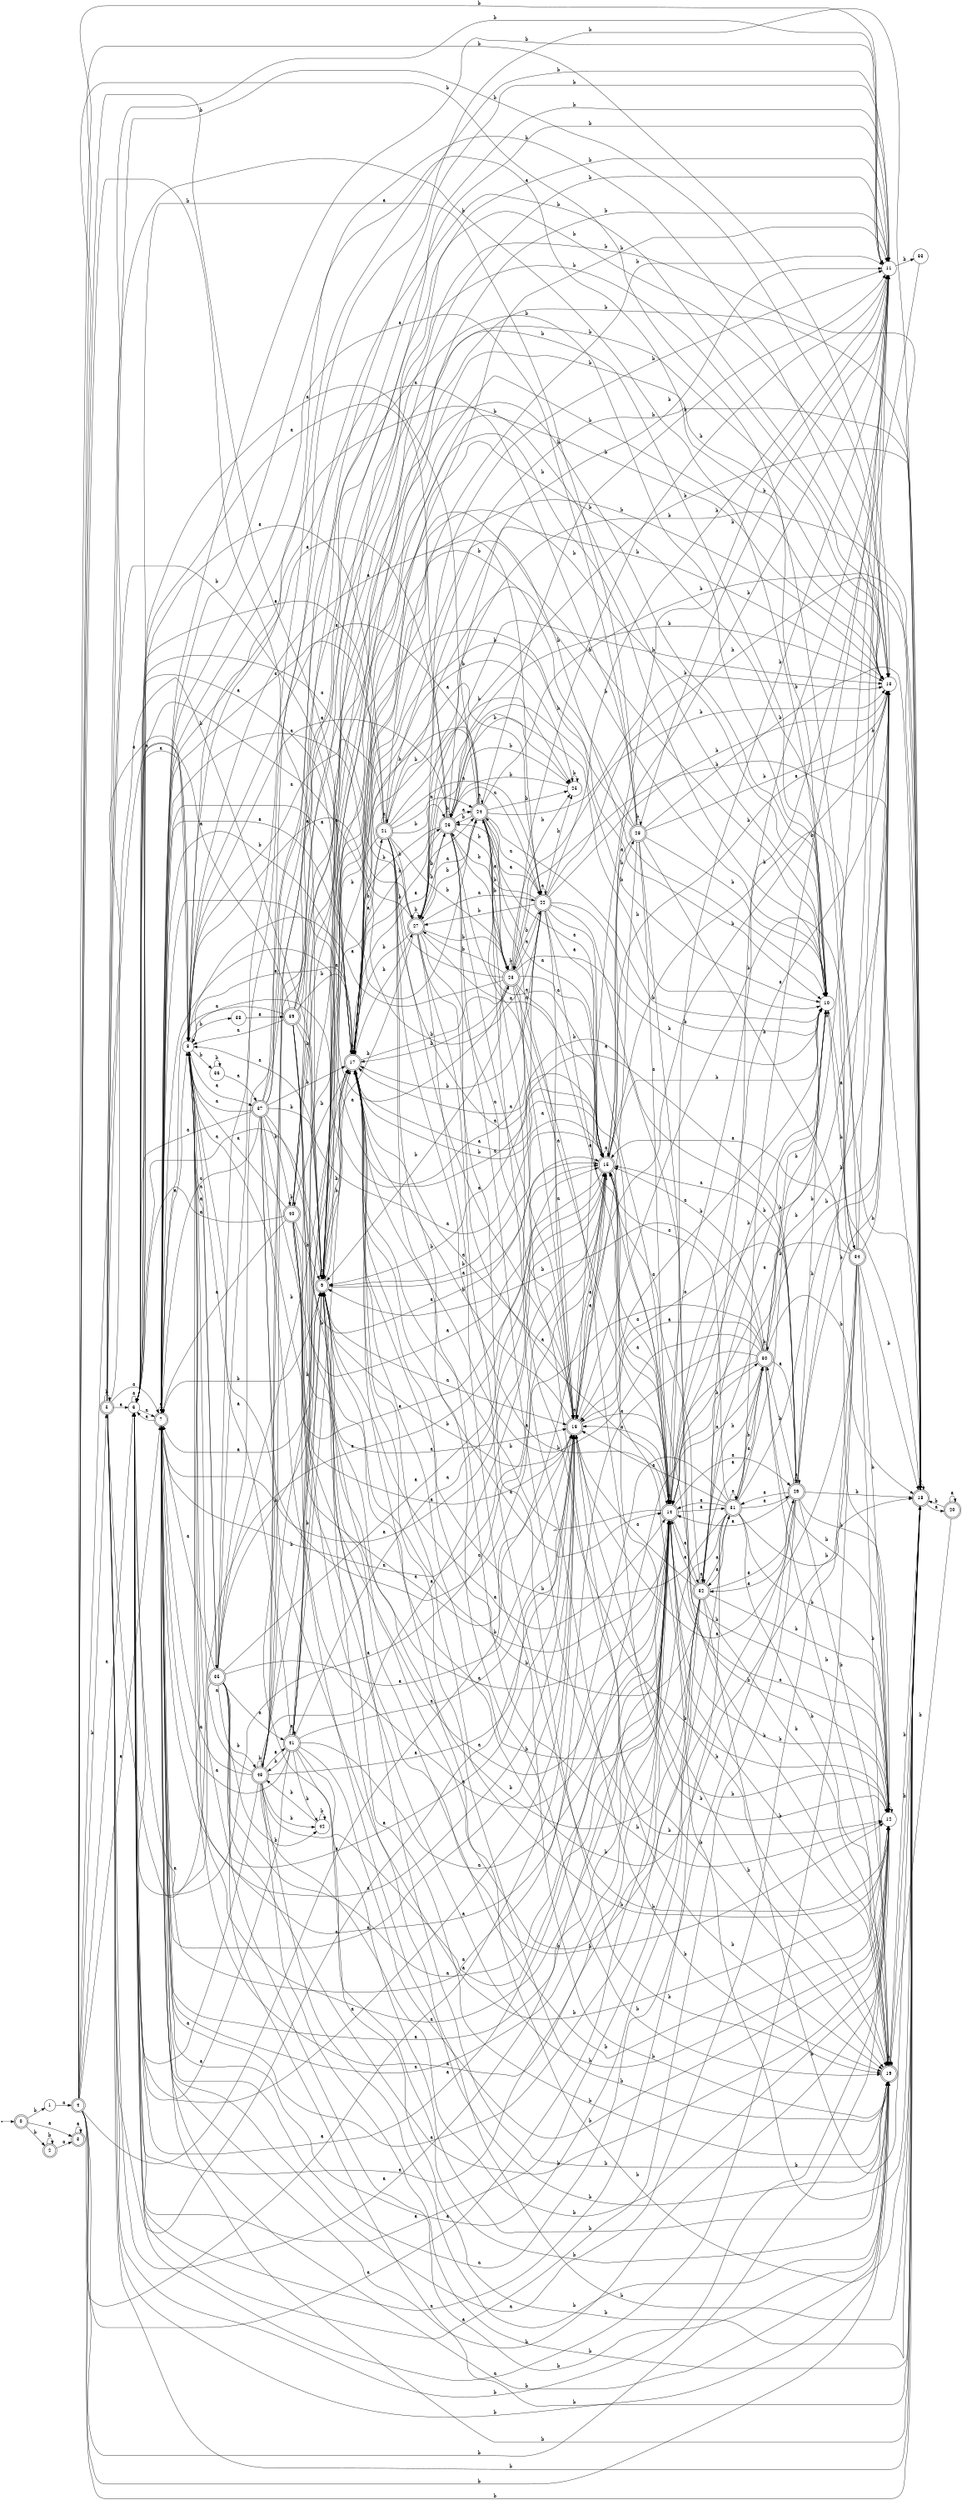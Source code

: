 digraph finite_state_machine {
rankdir=LR;
size="20,20";
node [shape = point]; "dummy0"
node [shape = doublecircle]; "0";"dummy0" -> "0";
node [shape = circle]; "1";
node [shape = doublecircle]; "2";node [shape = doublecircle]; "3";node [shape = doublecircle]; "4";node [shape = doublecircle]; "5";node [shape = circle]; "6";
node [shape = doublecircle]; "7";node [shape = circle]; "8";
node [shape = doublecircle]; "9";node [shape = circle]; "10";
node [shape = circle]; "11";
node [shape = circle]; "12";
node [shape = circle]; "13";
node [shape = doublecircle]; "14";node [shape = doublecircle]; "15";node [shape = doublecircle]; "16";node [shape = doublecircle]; "17";node [shape = doublecircle]; "18";node [shape = doublecircle]; "19";node [shape = doublecircle]; "20";node [shape = doublecircle]; "21";node [shape = doublecircle]; "22";node [shape = doublecircle]; "23";node [shape = doublecircle]; "24";node [shape = circle]; "25";
node [shape = doublecircle]; "26";node [shape = doublecircle]; "27";node [shape = doublecircle]; "28";node [shape = doublecircle]; "29";node [shape = doublecircle]; "30";node [shape = doublecircle]; "31";node [shape = doublecircle]; "32";node [shape = circle]; "33";
node [shape = doublecircle]; "34";node [shape = doublecircle]; "35";node [shape = circle]; "36";
node [shape = doublecircle]; "37";node [shape = circle]; "38";
node [shape = doublecircle]; "39";node [shape = doublecircle]; "40";node [shape = doublecircle]; "41";node [shape = circle]; "42";
node [shape = doublecircle]; "43";"0" -> "1" [label = "b"];
 "0" -> "2" [label = "b"];
 "0" -> "3" [label = "a"];
 "3" -> "3" [label = "a"];
 "2" -> "2" [label = "b"];
 "2" -> "3" [label = "a"];
 "1" -> "4" [label = "a"];
 "4" -> "5" [label = "b"];
 "4" -> "9" [label = "b"];
 "4" -> "10" [label = "b"];
 "4" -> "11" [label = "b"];
 "4" -> "12" [label = "b"];
 "4" -> "13" [label = "b"];
 "4" -> "17" [label = "b"];
 "4" -> "18" [label = "b"];
 "4" -> "19" [label = "b"];
 "4" -> "16" [label = "a"];
 "4" -> "6" [label = "a"];
 "4" -> "7" [label = "a"];
 "4" -> "8" [label = "a"];
 "4" -> "14" [label = "a"];
 "4" -> "15" [label = "a"];
 "19" -> "18" [label = "b"];
 "19" -> "19" [label = "b"];
 "18" -> "18" [label = "b"];
 "18" -> "19" [label = "b"];
 "18" -> "20" [label = "a"];
 "20" -> "20" [label = "a"];
 "20" -> "18" [label = "b"];
 "20" -> "19" [label = "b"];
 "17" -> "9" [label = "b"];
 "17" -> "10" [label = "b"];
 "17" -> "11" [label = "b"];
 "17" -> "12" [label = "b"];
 "17" -> "13" [label = "b"];
 "17" -> "17" [label = "b"];
 "17" -> "18" [label = "b"];
 "17" -> "19" [label = "b"];
 "17" -> "23" [label = "b"];
 "17" -> "25" [label = "b"];
 "17" -> "26" [label = "b"];
 "17" -> "27" [label = "b"];
 "17" -> "6" [label = "a"];
 "17" -> "7" [label = "a"];
 "17" -> "8" [label = "a"];
 "17" -> "14" [label = "a"];
 "17" -> "15" [label = "a"];
 "17" -> "16" [label = "a"];
 "17" -> "21" [label = "a"];
 "17" -> "22" [label = "a"];
 "17" -> "24" [label = "a"];
 "27" -> "9" [label = "b"];
 "27" -> "10" [label = "b"];
 "27" -> "11" [label = "b"];
 "27" -> "12" [label = "b"];
 "27" -> "13" [label = "b"];
 "27" -> "17" [label = "b"];
 "27" -> "18" [label = "b"];
 "27" -> "19" [label = "b"];
 "27" -> "23" [label = "b"];
 "27" -> "25" [label = "b"];
 "27" -> "26" [label = "b"];
 "27" -> "27" [label = "b"];
 "27" -> "6" [label = "a"];
 "27" -> "7" [label = "a"];
 "27" -> "8" [label = "a"];
 "27" -> "14" [label = "a"];
 "27" -> "15" [label = "a"];
 "27" -> "16" [label = "a"];
 "27" -> "22" [label = "a"];
 "27" -> "24" [label = "a"];
 "26" -> "9" [label = "b"];
 "26" -> "10" [label = "b"];
 "26" -> "11" [label = "b"];
 "26" -> "12" [label = "b"];
 "26" -> "13" [label = "b"];
 "26" -> "17" [label = "b"];
 "26" -> "18" [label = "b"];
 "26" -> "19" [label = "b"];
 "26" -> "23" [label = "b"];
 "26" -> "25" [label = "b"];
 "26" -> "26" [label = "b"];
 "26" -> "27" [label = "b"];
 "26" -> "6" [label = "a"];
 "26" -> "7" [label = "a"];
 "26" -> "8" [label = "a"];
 "26" -> "14" [label = "a"];
 "26" -> "15" [label = "a"];
 "26" -> "16" [label = "a"];
 "26" -> "22" [label = "a"];
 "26" -> "24" [label = "a"];
 "25" -> "25" [label = "b"];
 "25" -> "26" [label = "b"];
 "24" -> "6" [label = "a"];
 "24" -> "7" [label = "a"];
 "24" -> "8" [label = "a"];
 "24" -> "14" [label = "a"];
 "24" -> "15" [label = "a"];
 "24" -> "16" [label = "a"];
 "24" -> "22" [label = "a"];
 "24" -> "24" [label = "a"];
 "24" -> "9" [label = "b"];
 "24" -> "10" [label = "b"];
 "24" -> "11" [label = "b"];
 "24" -> "12" [label = "b"];
 "24" -> "13" [label = "b"];
 "24" -> "17" [label = "b"];
 "24" -> "18" [label = "b"];
 "24" -> "19" [label = "b"];
 "24" -> "23" [label = "b"];
 "24" -> "25" [label = "b"];
 "24" -> "26" [label = "b"];
 "24" -> "27" [label = "b"];
 "23" -> "9" [label = "b"];
 "23" -> "10" [label = "b"];
 "23" -> "11" [label = "b"];
 "23" -> "12" [label = "b"];
 "23" -> "13" [label = "b"];
 "23" -> "17" [label = "b"];
 "23" -> "18" [label = "b"];
 "23" -> "19" [label = "b"];
 "23" -> "23" [label = "b"];
 "23" -> "25" [label = "b"];
 "23" -> "26" [label = "b"];
 "23" -> "27" [label = "b"];
 "23" -> "6" [label = "a"];
 "23" -> "7" [label = "a"];
 "23" -> "8" [label = "a"];
 "23" -> "14" [label = "a"];
 "23" -> "15" [label = "a"];
 "23" -> "16" [label = "a"];
 "23" -> "22" [label = "a"];
 "23" -> "24" [label = "a"];
 "22" -> "6" [label = "a"];
 "22" -> "7" [label = "a"];
 "22" -> "8" [label = "a"];
 "22" -> "14" [label = "a"];
 "22" -> "15" [label = "a"];
 "22" -> "16" [label = "a"];
 "22" -> "22" [label = "a"];
 "22" -> "24" [label = "a"];
 "22" -> "9" [label = "b"];
 "22" -> "10" [label = "b"];
 "22" -> "11" [label = "b"];
 "22" -> "12" [label = "b"];
 "22" -> "13" [label = "b"];
 "22" -> "17" [label = "b"];
 "22" -> "18" [label = "b"];
 "22" -> "19" [label = "b"];
 "22" -> "23" [label = "b"];
 "22" -> "25" [label = "b"];
 "22" -> "26" [label = "b"];
 "22" -> "27" [label = "b"];
 "21" -> "6" [label = "a"];
 "21" -> "7" [label = "a"];
 "21" -> "8" [label = "a"];
 "21" -> "14" [label = "a"];
 "21" -> "15" [label = "a"];
 "21" -> "16" [label = "a"];
 "21" -> "21" [label = "a"];
 "21" -> "22" [label = "a"];
 "21" -> "24" [label = "a"];
 "21" -> "9" [label = "b"];
 "21" -> "10" [label = "b"];
 "21" -> "11" [label = "b"];
 "21" -> "12" [label = "b"];
 "21" -> "13" [label = "b"];
 "21" -> "17" [label = "b"];
 "21" -> "18" [label = "b"];
 "21" -> "19" [label = "b"];
 "21" -> "23" [label = "b"];
 "21" -> "25" [label = "b"];
 "21" -> "26" [label = "b"];
 "21" -> "27" [label = "b"];
 "16" -> "16" [label = "a"];
 "16" -> "6" [label = "a"];
 "16" -> "7" [label = "a"];
 "16" -> "8" [label = "a"];
 "16" -> "14" [label = "a"];
 "16" -> "15" [label = "a"];
 "16" -> "9" [label = "b"];
 "16" -> "10" [label = "b"];
 "16" -> "11" [label = "b"];
 "16" -> "12" [label = "b"];
 "16" -> "13" [label = "b"];
 "16" -> "17" [label = "b"];
 "16" -> "18" [label = "b"];
 "16" -> "19" [label = "b"];
 "15" -> "16" [label = "a"];
 "15" -> "6" [label = "a"];
 "15" -> "7" [label = "a"];
 "15" -> "8" [label = "a"];
 "15" -> "14" [label = "a"];
 "15" -> "15" [label = "a"];
 "15" -> "9" [label = "b"];
 "15" -> "10" [label = "b"];
 "15" -> "11" [label = "b"];
 "15" -> "12" [label = "b"];
 "15" -> "13" [label = "b"];
 "15" -> "17" [label = "b"];
 "15" -> "18" [label = "b"];
 "15" -> "19" [label = "b"];
 "15" -> "28" [label = "b"];
 "28" -> "9" [label = "b"];
 "28" -> "10" [label = "b"];
 "28" -> "11" [label = "b"];
 "28" -> "12" [label = "b"];
 "28" -> "13" [label = "b"];
 "28" -> "17" [label = "b"];
 "28" -> "18" [label = "b"];
 "28" -> "19" [label = "b"];
 "28" -> "28" [label = "b"];
 "28" -> "16" [label = "a"];
 "28" -> "6" [label = "a"];
 "28" -> "7" [label = "a"];
 "28" -> "8" [label = "a"];
 "28" -> "14" [label = "a"];
 "28" -> "15" [label = "a"];
 "14" -> "32" [label = "a"];
 "14" -> "6" [label = "a"];
 "14" -> "7" [label = "a"];
 "14" -> "8" [label = "a"];
 "14" -> "14" [label = "a"];
 "14" -> "15" [label = "a"];
 "14" -> "16" [label = "a"];
 "14" -> "29" [label = "a"];
 "14" -> "31" [label = "a"];
 "14" -> "9" [label = "b"];
 "14" -> "10" [label = "b"];
 "14" -> "11" [label = "b"];
 "14" -> "12" [label = "b"];
 "14" -> "13" [label = "b"];
 "14" -> "17" [label = "b"];
 "14" -> "18" [label = "b"];
 "14" -> "19" [label = "b"];
 "14" -> "30" [label = "b"];
 "32" -> "32" [label = "a"];
 "32" -> "6" [label = "a"];
 "32" -> "7" [label = "a"];
 "32" -> "8" [label = "a"];
 "32" -> "14" [label = "a"];
 "32" -> "15" [label = "a"];
 "32" -> "16" [label = "a"];
 "32" -> "29" [label = "a"];
 "32" -> "31" [label = "a"];
 "32" -> "9" [label = "b"];
 "32" -> "10" [label = "b"];
 "32" -> "11" [label = "b"];
 "32" -> "12" [label = "b"];
 "32" -> "13" [label = "b"];
 "32" -> "17" [label = "b"];
 "32" -> "18" [label = "b"];
 "32" -> "19" [label = "b"];
 "32" -> "30" [label = "b"];
 "31" -> "32" [label = "a"];
 "31" -> "6" [label = "a"];
 "31" -> "7" [label = "a"];
 "31" -> "8" [label = "a"];
 "31" -> "14" [label = "a"];
 "31" -> "15" [label = "a"];
 "31" -> "16" [label = "a"];
 "31" -> "29" [label = "a"];
 "31" -> "31" [label = "a"];
 "31" -> "9" [label = "b"];
 "31" -> "10" [label = "b"];
 "31" -> "11" [label = "b"];
 "31" -> "12" [label = "b"];
 "31" -> "13" [label = "b"];
 "31" -> "17" [label = "b"];
 "31" -> "18" [label = "b"];
 "31" -> "19" [label = "b"];
 "31" -> "30" [label = "b"];
 "30" -> "9" [label = "b"];
 "30" -> "10" [label = "b"];
 "30" -> "11" [label = "b"];
 "30" -> "12" [label = "b"];
 "30" -> "13" [label = "b"];
 "30" -> "17" [label = "b"];
 "30" -> "18" [label = "b"];
 "30" -> "19" [label = "b"];
 "30" -> "30" [label = "b"];
 "30" -> "32" [label = "a"];
 "30" -> "6" [label = "a"];
 "30" -> "7" [label = "a"];
 "30" -> "8" [label = "a"];
 "30" -> "14" [label = "a"];
 "30" -> "15" [label = "a"];
 "30" -> "16" [label = "a"];
 "30" -> "29" [label = "a"];
 "30" -> "31" [label = "a"];
 "29" -> "32" [label = "a"];
 "29" -> "6" [label = "a"];
 "29" -> "7" [label = "a"];
 "29" -> "8" [label = "a"];
 "29" -> "14" [label = "a"];
 "29" -> "15" [label = "a"];
 "29" -> "16" [label = "a"];
 "29" -> "29" [label = "a"];
 "29" -> "31" [label = "a"];
 "29" -> "9" [label = "b"];
 "29" -> "10" [label = "b"];
 "29" -> "11" [label = "b"];
 "29" -> "12" [label = "b"];
 "29" -> "13" [label = "b"];
 "29" -> "17" [label = "b"];
 "29" -> "18" [label = "b"];
 "29" -> "19" [label = "b"];
 "29" -> "30" [label = "b"];
 "13" -> "14" [label = "a"];
 "12" -> "12" [label = "b"];
 "12" -> "14" [label = "a"];
 "11" -> "33" [label = "b"];
 "33" -> "14" [label = "a"];
 "10" -> "34" [label = "a"];
 "34" -> "9" [label = "b"];
 "34" -> "10" [label = "b"];
 "34" -> "11" [label = "b"];
 "34" -> "12" [label = "b"];
 "34" -> "13" [label = "b"];
 "34" -> "17" [label = "b"];
 "34" -> "18" [label = "b"];
 "34" -> "19" [label = "b"];
 "34" -> "16" [label = "a"];
 "34" -> "6" [label = "a"];
 "34" -> "7" [label = "a"];
 "34" -> "8" [label = "a"];
 "34" -> "14" [label = "a"];
 "34" -> "15" [label = "a"];
 "9" -> "9" [label = "b"];
 "9" -> "10" [label = "b"];
 "9" -> "11" [label = "b"];
 "9" -> "12" [label = "b"];
 "9" -> "13" [label = "b"];
 "9" -> "17" [label = "b"];
 "9" -> "18" [label = "b"];
 "9" -> "19" [label = "b"];
 "9" -> "16" [label = "a"];
 "9" -> "6" [label = "a"];
 "9" -> "7" [label = "a"];
 "9" -> "8" [label = "a"];
 "9" -> "14" [label = "a"];
 "9" -> "15" [label = "a"];
 "8" -> "35" [label = "a"];
 "8" -> "37" [label = "a"];
 "8" -> "36" [label = "b"];
 "8" -> "38" [label = "b"];
 "38" -> "39" [label = "a"];
 "39" -> "16" [label = "a"];
 "39" -> "6" [label = "a"];
 "39" -> "7" [label = "a"];
 "39" -> "8" [label = "a"];
 "39" -> "14" [label = "a"];
 "39" -> "15" [label = "a"];
 "39" -> "9" [label = "b"];
 "39" -> "10" [label = "b"];
 "39" -> "11" [label = "b"];
 "39" -> "12" [label = "b"];
 "39" -> "13" [label = "b"];
 "39" -> "17" [label = "b"];
 "39" -> "18" [label = "b"];
 "39" -> "19" [label = "b"];
 "37" -> "40" [label = "b"];
 "37" -> "9" [label = "b"];
 "37" -> "10" [label = "b"];
 "37" -> "11" [label = "b"];
 "37" -> "12" [label = "b"];
 "37" -> "13" [label = "b"];
 "37" -> "17" [label = "b"];
 "37" -> "18" [label = "b"];
 "37" -> "19" [label = "b"];
 "37" -> "16" [label = "a"];
 "37" -> "6" [label = "a"];
 "37" -> "7" [label = "a"];
 "37" -> "8" [label = "a"];
 "37" -> "14" [label = "a"];
 "37" -> "15" [label = "a"];
 "40" -> "40" [label = "b"];
 "40" -> "9" [label = "b"];
 "40" -> "10" [label = "b"];
 "40" -> "11" [label = "b"];
 "40" -> "12" [label = "b"];
 "40" -> "13" [label = "b"];
 "40" -> "17" [label = "b"];
 "40" -> "18" [label = "b"];
 "40" -> "19" [label = "b"];
 "40" -> "16" [label = "a"];
 "40" -> "6" [label = "a"];
 "40" -> "7" [label = "a"];
 "40" -> "8" [label = "a"];
 "40" -> "14" [label = "a"];
 "40" -> "15" [label = "a"];
 "36" -> "36" [label = "b"];
 "36" -> "37" [label = "a"];
 "35" -> "16" [label = "a"];
 "35" -> "6" [label = "a"];
 "35" -> "7" [label = "a"];
 "35" -> "8" [label = "a"];
 "35" -> "41" [label = "a"];
 "35" -> "14" [label = "a"];
 "35" -> "15" [label = "a"];
 "35" -> "9" [label = "b"];
 "35" -> "10" [label = "b"];
 "35" -> "42" [label = "b"];
 "35" -> "43" [label = "b"];
 "35" -> "11" [label = "b"];
 "35" -> "12" [label = "b"];
 "35" -> "13" [label = "b"];
 "35" -> "17" [label = "b"];
 "35" -> "18" [label = "b"];
 "35" -> "19" [label = "b"];
 "43" -> "9" [label = "b"];
 "43" -> "10" [label = "b"];
 "43" -> "42" [label = "b"];
 "43" -> "43" [label = "b"];
 "43" -> "11" [label = "b"];
 "43" -> "12" [label = "b"];
 "43" -> "13" [label = "b"];
 "43" -> "17" [label = "b"];
 "43" -> "18" [label = "b"];
 "43" -> "19" [label = "b"];
 "43" -> "16" [label = "a"];
 "43" -> "6" [label = "a"];
 "43" -> "7" [label = "a"];
 "43" -> "8" [label = "a"];
 "43" -> "41" [label = "a"];
 "43" -> "14" [label = "a"];
 "43" -> "15" [label = "a"];
 "42" -> "42" [label = "b"];
 "42" -> "43" [label = "b"];
 "41" -> "16" [label = "a"];
 "41" -> "6" [label = "a"];
 "41" -> "7" [label = "a"];
 "41" -> "8" [label = "a"];
 "41" -> "41" [label = "a"];
 "41" -> "14" [label = "a"];
 "41" -> "15" [label = "a"];
 "41" -> "9" [label = "b"];
 "41" -> "10" [label = "b"];
 "41" -> "42" [label = "b"];
 "41" -> "43" [label = "b"];
 "41" -> "11" [label = "b"];
 "41" -> "12" [label = "b"];
 "41" -> "13" [label = "b"];
 "41" -> "17" [label = "b"];
 "41" -> "18" [label = "b"];
 "41" -> "19" [label = "b"];
 "7" -> "16" [label = "a"];
 "7" -> "6" [label = "a"];
 "7" -> "7" [label = "a"];
 "7" -> "8" [label = "a"];
 "7" -> "14" [label = "a"];
 "7" -> "15" [label = "a"];
 "7" -> "9" [label = "b"];
 "7" -> "10" [label = "b"];
 "7" -> "11" [label = "b"];
 "7" -> "12" [label = "b"];
 "7" -> "13" [label = "b"];
 "7" -> "17" [label = "b"];
 "7" -> "18" [label = "b"];
 "7" -> "19" [label = "b"];
 "6" -> "8" [label = "a"];
 "6" -> "6" [label = "a"];
 "6" -> "7" [label = "a"];
 "5" -> "5" [label = "b"];
 "5" -> "9" [label = "b"];
 "5" -> "10" [label = "b"];
 "5" -> "11" [label = "b"];
 "5" -> "12" [label = "b"];
 "5" -> "13" [label = "b"];
 "5" -> "17" [label = "b"];
 "5" -> "18" [label = "b"];
 "5" -> "19" [label = "b"];
 "5" -> "16" [label = "a"];
 "5" -> "6" [label = "a"];
 "5" -> "7" [label = "a"];
 "5" -> "8" [label = "a"];
 "5" -> "14" [label = "a"];
 "5" -> "15" [label = "a"];
 }
